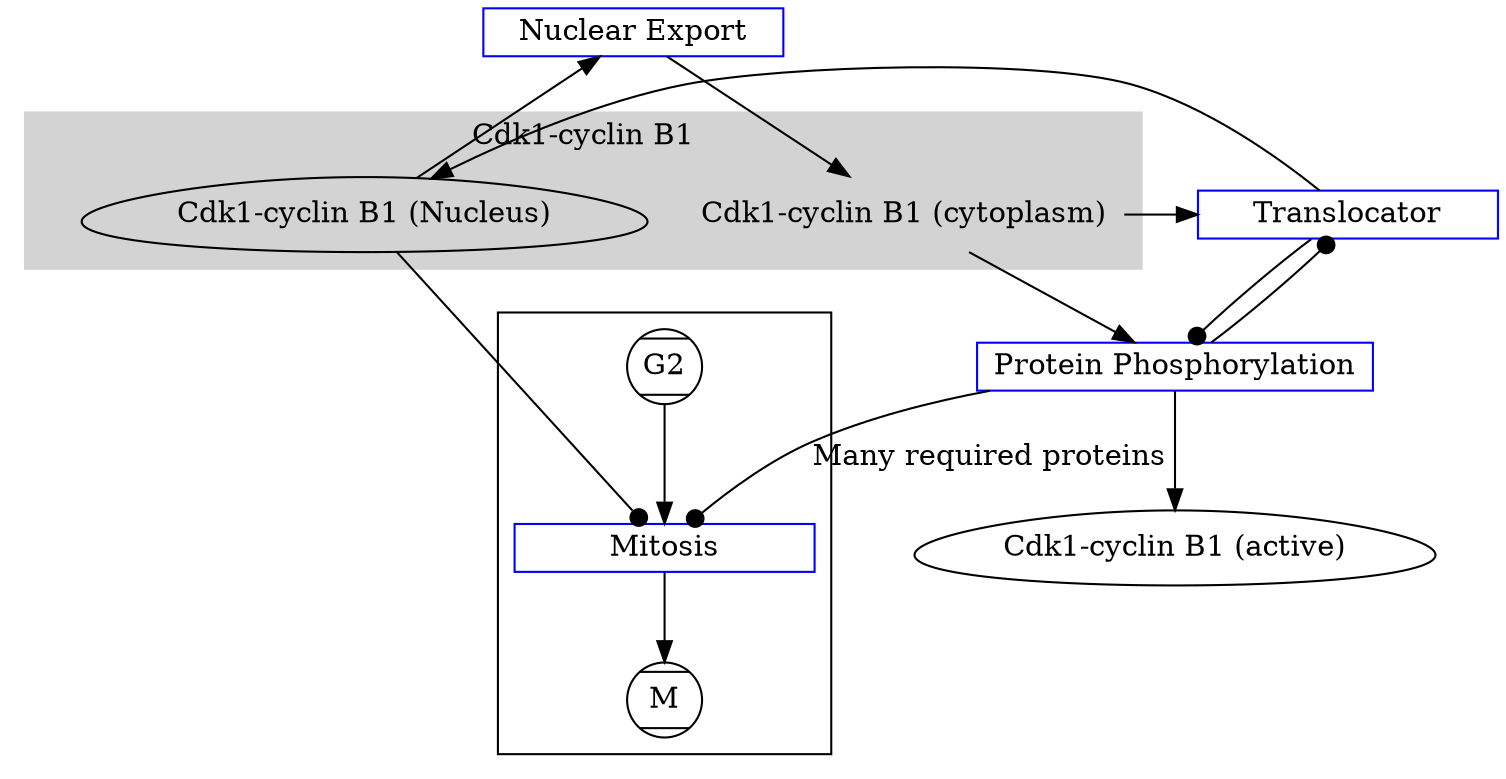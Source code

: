 /*
(c) 2015, Dilawar Singh <dilawars@ncbs.res.in>

This graphviz file is a attemp to visualize cell-cycle. It is inspired by
Petri-nets representation of chemical reactions.

*/

digraph myG {

    subgraph state {
        graph [color=gray];
        node [shape=Mcircle,fixedsize=true,width=0.5];

        // Cell states during cell division.
        G2;
        M;
    }

    subgraph molecule {
        graph [color=gray];
        node [shape=egg,fixedsize=false];

        cdk1_cyclinB1_nucleas;
        cdk1_cyclinB1_cyto;

        cdk1_cyclinB1_phospho [label="Cdk1-cyclin B1 (active)"];

        cdk1_cyclinB1; 
    }

    subgraph reaction {
        node [shape=rect,height=0.2,width=2,color=blue];

        mitosis [label="Mitosis"];

        translocator [label="Translocator"];

        protein_phospho [label="Protein Phosphorylation"];

        nuc_export [label="Nuclear Export"];

    }

    subgraph cluster_cell_transitions {

        node[color=red];
        G2 -> mitosis -> M;
    }

    subgraph cluster_mpf_transition {
        style=filled;
        color=lightgrey;
        shape="egg";
        label="Cdk1-cyclin B1";

        cdk1_cyclinB1_nucleas[label="Cdk1-cyclin B1 (Nucleus)"];

        // A HeLa cell posseses approx 1.6 million cdk1_cyclinB1_nucleas.
        cdk1_cyclinB1_cyto[label="Cdk1-cyclin B1 (cytoplasm)",shape=none,
        init_conc="1.6e6" ];

        cdk1_cyclinB1[shape=none,width=0,height=0,label=""];


    }

    // process here.

    cdk1_cyclinB1_cyto -> protein_phospho;
    cdk1_cyclinB1_cyto -> translocator;
    translocator -> cdk1_cyclinB1_nucleas;

    protein_phospho -> mitosis [label="Many required proteins", arrowhead="dot"];
    cdk1_cyclinB1_nucleas -> mitosis[arrowhead="dot"];

    protein_phospho -> translocator [arrowhead=dot];
    translocator -> protein_phospho [arrowhead="dot"];

    protein_phospho -> cdk1_cyclinB1_phospho;

    // And the nuclear export dumps the cdk1-cyclin-B1 back to cytosol.
    cdk1_cyclinB1_nucleas -> nuc_export;
    nuc_export -> cdk1_cyclinB1_cyto;


    // DETAILS GOES HERE.


}
    
